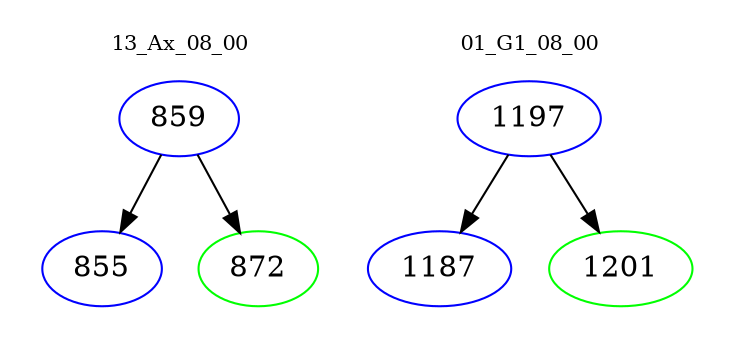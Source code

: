 digraph{
subgraph cluster_0 {
color = white
label = "13_Ax_08_00";
fontsize=10;
T0_859 [label="859", color="blue"]
T0_859 -> T0_855 [color="black"]
T0_855 [label="855", color="blue"]
T0_859 -> T0_872 [color="black"]
T0_872 [label="872", color="green"]
}
subgraph cluster_1 {
color = white
label = "01_G1_08_00";
fontsize=10;
T1_1197 [label="1197", color="blue"]
T1_1197 -> T1_1187 [color="black"]
T1_1187 [label="1187", color="blue"]
T1_1197 -> T1_1201 [color="black"]
T1_1201 [label="1201", color="green"]
}
}
